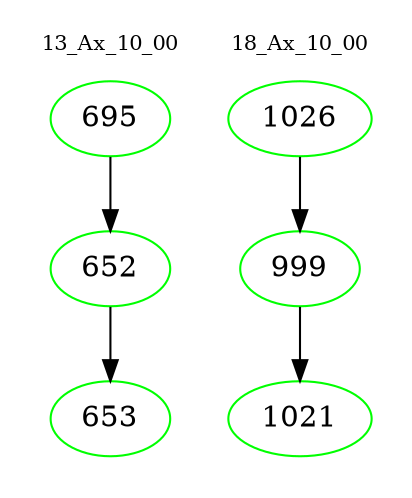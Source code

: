digraph{
subgraph cluster_0 {
color = white
label = "13_Ax_10_00";
fontsize=10;
T0_695 [label="695", color="green"]
T0_695 -> T0_652 [color="black"]
T0_652 [label="652", color="green"]
T0_652 -> T0_653 [color="black"]
T0_653 [label="653", color="green"]
}
subgraph cluster_1 {
color = white
label = "18_Ax_10_00";
fontsize=10;
T1_1026 [label="1026", color="green"]
T1_1026 -> T1_999 [color="black"]
T1_999 [label="999", color="green"]
T1_999 -> T1_1021 [color="black"]
T1_1021 [label="1021", color="green"]
}
}
